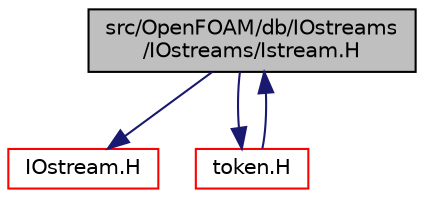 digraph "src/OpenFOAM/db/IOstreams/IOstreams/Istream.H"
{
  bgcolor="transparent";
  edge [fontname="Helvetica",fontsize="10",labelfontname="Helvetica",labelfontsize="10"];
  node [fontname="Helvetica",fontsize="10",shape=record];
  Node1 [label="src/OpenFOAM/db/IOstreams\l/IOstreams/Istream.H",height=0.2,width=0.4,color="black", fillcolor="grey75", style="filled", fontcolor="black"];
  Node1 -> Node2 [color="midnightblue",fontsize="10",style="solid",fontname="Helvetica"];
  Node2 [label="IOstream.H",height=0.2,width=0.4,color="red",URL="$a07945.html"];
  Node1 -> Node3 [color="midnightblue",fontsize="10",style="solid",fontname="Helvetica"];
  Node3 [label="token.H",height=0.2,width=0.4,color="red",URL="$a07990.html"];
  Node3 -> Node1 [color="midnightblue",fontsize="10",style="solid",fontname="Helvetica"];
}
